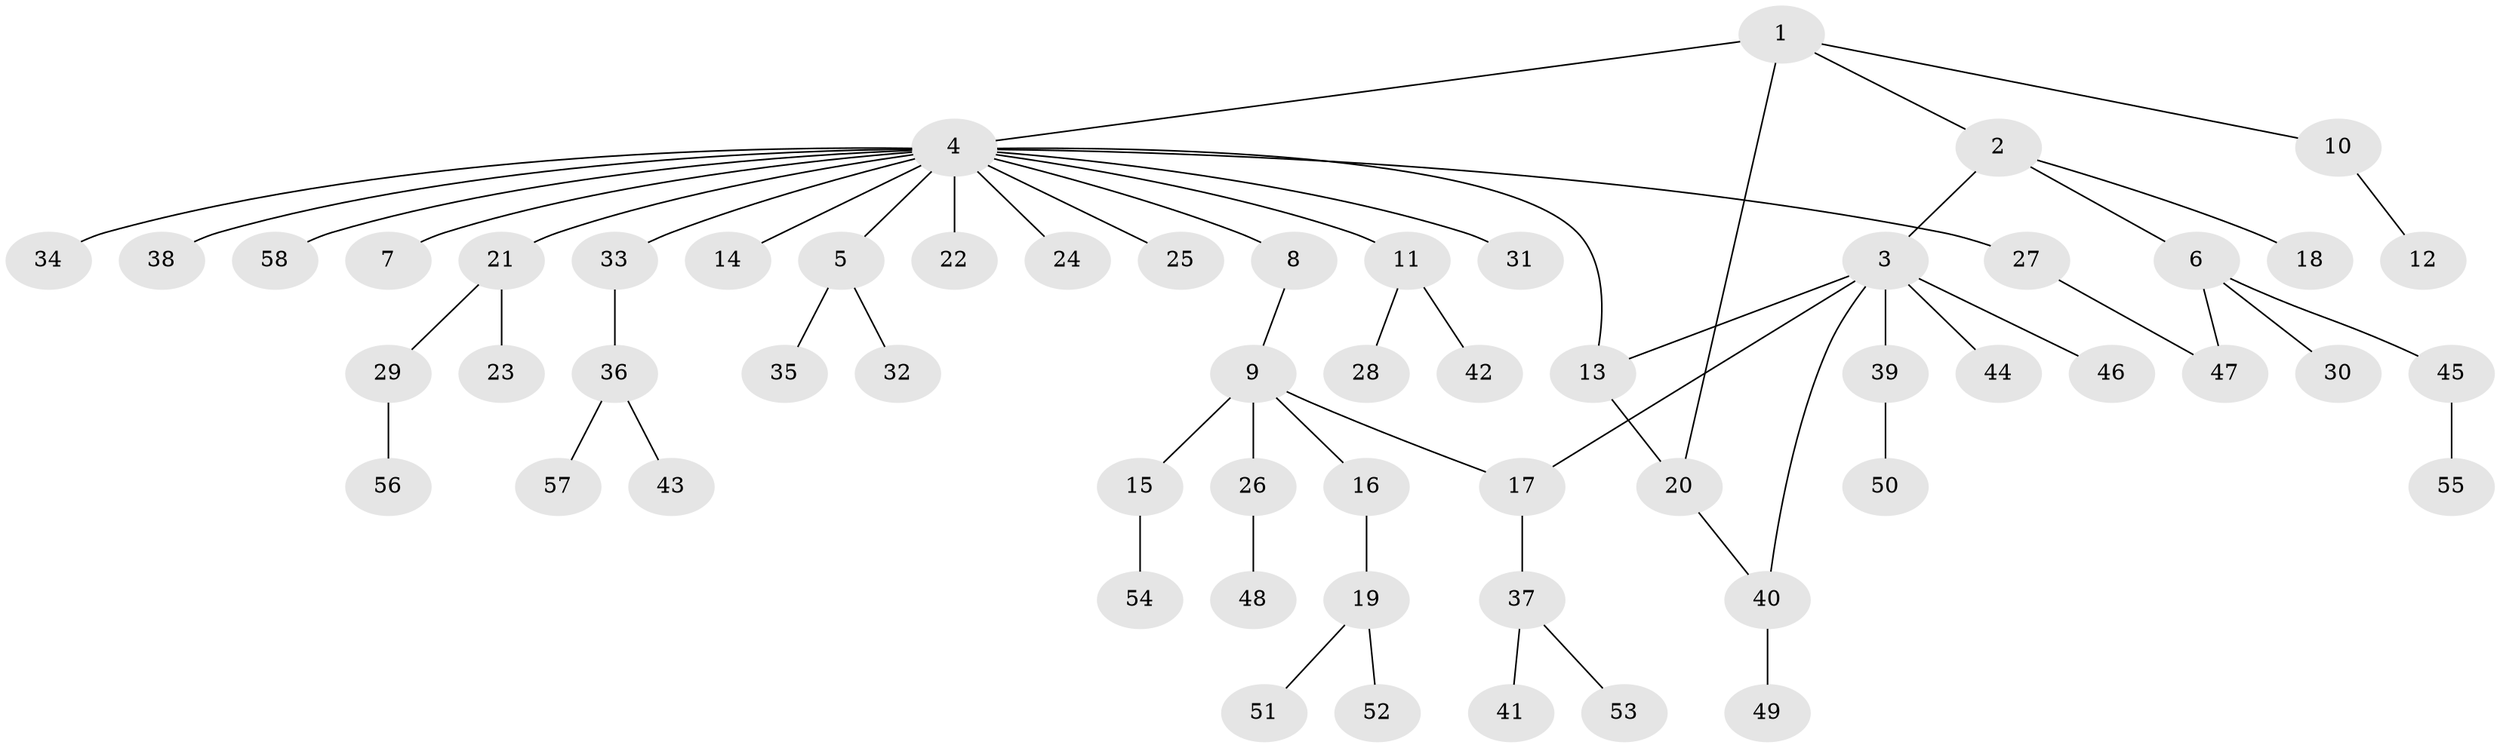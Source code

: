 // Generated by graph-tools (version 1.1) at 2025/14/03/09/25 04:14:29]
// undirected, 58 vertices, 62 edges
graph export_dot {
graph [start="1"]
  node [color=gray90,style=filled];
  1;
  2;
  3;
  4;
  5;
  6;
  7;
  8;
  9;
  10;
  11;
  12;
  13;
  14;
  15;
  16;
  17;
  18;
  19;
  20;
  21;
  22;
  23;
  24;
  25;
  26;
  27;
  28;
  29;
  30;
  31;
  32;
  33;
  34;
  35;
  36;
  37;
  38;
  39;
  40;
  41;
  42;
  43;
  44;
  45;
  46;
  47;
  48;
  49;
  50;
  51;
  52;
  53;
  54;
  55;
  56;
  57;
  58;
  1 -- 2;
  1 -- 4;
  1 -- 10;
  1 -- 20;
  2 -- 3;
  2 -- 6;
  2 -- 18;
  3 -- 13;
  3 -- 17;
  3 -- 39;
  3 -- 40;
  3 -- 44;
  3 -- 46;
  4 -- 5;
  4 -- 7;
  4 -- 8;
  4 -- 11;
  4 -- 13;
  4 -- 14;
  4 -- 21;
  4 -- 22;
  4 -- 24;
  4 -- 25;
  4 -- 27;
  4 -- 31;
  4 -- 33;
  4 -- 34;
  4 -- 38;
  4 -- 58;
  5 -- 32;
  5 -- 35;
  6 -- 30;
  6 -- 45;
  6 -- 47;
  8 -- 9;
  9 -- 15;
  9 -- 16;
  9 -- 17;
  9 -- 26;
  10 -- 12;
  11 -- 28;
  11 -- 42;
  13 -- 20;
  15 -- 54;
  16 -- 19;
  17 -- 37;
  19 -- 51;
  19 -- 52;
  20 -- 40;
  21 -- 23;
  21 -- 29;
  26 -- 48;
  27 -- 47;
  29 -- 56;
  33 -- 36;
  36 -- 43;
  36 -- 57;
  37 -- 41;
  37 -- 53;
  39 -- 50;
  40 -- 49;
  45 -- 55;
}
